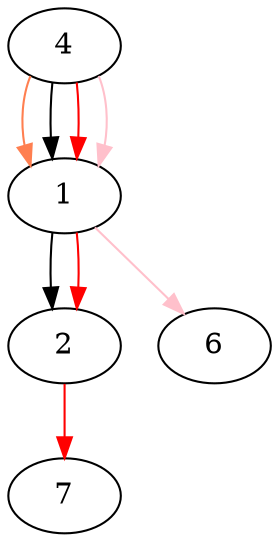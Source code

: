 digraph G {

4 -> 1 [color = "coral"];
4 -> 1 -> 2 [color = "black"];
4 -> 1 -> 2 -> 7 [color = "red"];
4 -> 1 -> 6 [color = "pink"];

}